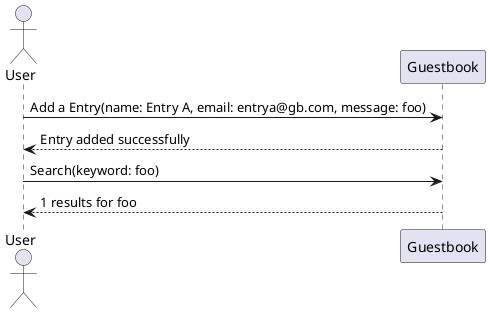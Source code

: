@startuml
actor User
User -> Guestbook: Add a Entry(name: Entry A, email: entrya@gb.com, message: foo)
User <-- Guestbook: Entry added successfully
User -> Guestbook: Search(keyword: foo)
User <-- Guestbook: 1 results for foo
@enduml